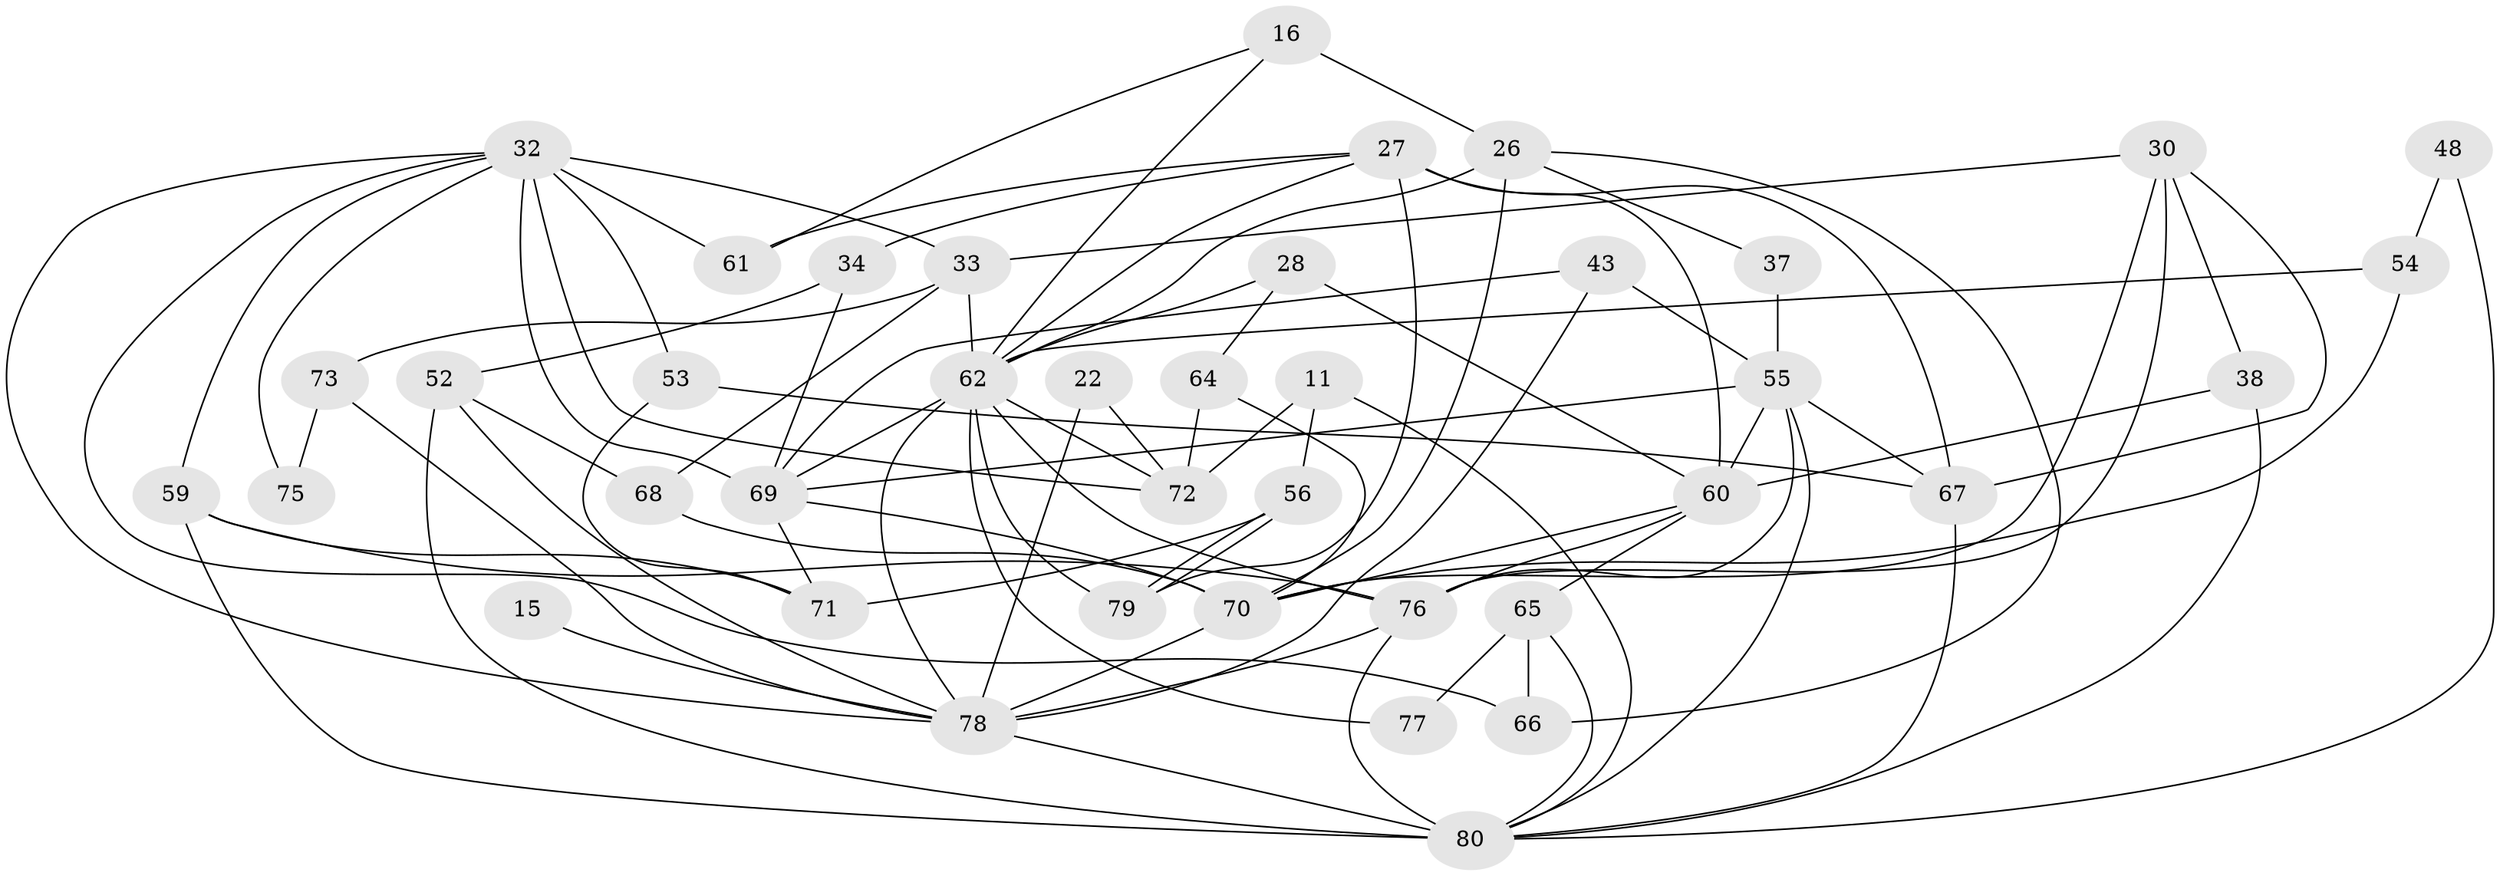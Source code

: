 // original degree distribution, {4: 0.2875, 3: 0.2625, 6: 0.1, 5: 0.1625, 2: 0.1375, 7: 0.025, 8: 0.025}
// Generated by graph-tools (version 1.1) at 2025/51/03/09/25 04:51:17]
// undirected, 40 vertices, 91 edges
graph export_dot {
graph [start="1"]
  node [color=gray90,style=filled];
  11;
  15;
  16 [super="+4"];
  22;
  26;
  27 [super="+25"];
  28 [super="+9"];
  30;
  32 [super="+7+14+17"];
  33 [super="+19"];
  34;
  37;
  38;
  43;
  48;
  52 [super="+41"];
  53;
  54;
  55 [super="+45+29"];
  56;
  59 [super="+49+6"];
  60 [super="+46+50"];
  61;
  62 [super="+58+47"];
  64 [super="+42"];
  65;
  66;
  67 [super="+13"];
  68;
  69 [super="+63+20"];
  70 [super="+35"];
  71 [super="+18"];
  72 [super="+57"];
  73;
  75;
  76 [super="+44"];
  77;
  78 [super="+12+74"];
  79;
  80 [super="+23+39+24+51"];
  11 -- 56;
  11 -- 72;
  11 -- 80 [weight=2];
  15 -- 78 [weight=2];
  16 -- 26 [weight=2];
  16 -- 61;
  16 -- 62;
  22 -- 78;
  22 -- 72;
  26 -- 70;
  26 -- 37;
  26 -- 66;
  26 -- 62;
  27 -- 79 [weight=2];
  27 -- 34 [weight=2];
  27 -- 61;
  27 -- 67 [weight=2];
  27 -- 62;
  27 -- 60;
  28 -- 60 [weight=2];
  28 -- 64;
  28 -- 62;
  30 -- 67;
  30 -- 70;
  30 -- 38;
  30 -- 76;
  30 -- 33;
  32 -- 78;
  32 -- 66;
  32 -- 69;
  32 -- 59;
  32 -- 61;
  32 -- 72;
  32 -- 75;
  32 -- 53;
  32 -- 33;
  33 -- 68;
  33 -- 73;
  33 -- 62;
  34 -- 52 [weight=2];
  34 -- 69;
  37 -- 55;
  38 -- 60;
  38 -- 80;
  43 -- 69;
  43 -- 55;
  43 -- 78;
  48 -- 54;
  48 -- 80;
  52 -- 68;
  52 -- 80 [weight=4];
  52 -- 78;
  53 -- 67;
  53 -- 71;
  54 -- 62;
  54 -- 70;
  55 -- 60 [weight=3];
  55 -- 69;
  55 -- 76;
  55 -- 80 [weight=2];
  55 -- 67;
  56 -- 79;
  56 -- 79;
  56 -- 71;
  59 -- 76 [weight=3];
  59 -- 71 [weight=3];
  59 -- 80 [weight=2];
  60 -- 65;
  60 -- 70 [weight=2];
  60 -- 76;
  62 -- 72 [weight=3];
  62 -- 77;
  62 -- 79;
  62 -- 76 [weight=2];
  62 -- 69 [weight=2];
  62 -- 78;
  64 -- 70 [weight=2];
  64 -- 72 [weight=2];
  65 -- 66;
  65 -- 77;
  65 -- 80;
  67 -- 80;
  68 -- 70;
  69 -- 71 [weight=2];
  69 -- 70;
  70 -- 78 [weight=3];
  73 -- 78;
  73 -- 75;
  76 -- 78;
  76 -- 80;
  78 -- 80;
}

